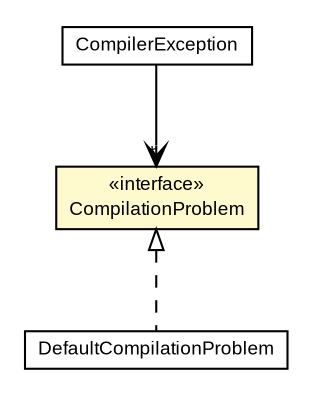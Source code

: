 #!/usr/local/bin/dot
#
# Class diagram 
# Generated by UMLGraph version R5_6-24-gf6e263 (http://www.umlgraph.org/)
#

digraph G {
	edge [fontname="arial",fontsize=10,labelfontname="arial",labelfontsize=10];
	node [fontname="arial",fontsize=10,shape=plaintext];
	nodesep=0.25;
	ranksep=0.5;
	// com.google.code.sbt.compiler.api.DefaultCompilationProblem
	c77 [label=<<table title="com.google.code.sbt.compiler.api.DefaultCompilationProblem" border="0" cellborder="1" cellspacing="0" cellpadding="2" port="p" href="./DefaultCompilationProblem.html">
		<tr><td><table border="0" cellspacing="0" cellpadding="1">
<tr><td align="center" balign="center"> DefaultCompilationProblem </td></tr>
		</table></td></tr>
		</table>>, URL="./DefaultCompilationProblem.html", fontname="arial", fontcolor="black", fontsize=9.0];
	// com.google.code.sbt.compiler.api.CompilerException
	c80 [label=<<table title="com.google.code.sbt.compiler.api.CompilerException" border="0" cellborder="1" cellspacing="0" cellpadding="2" port="p" href="./CompilerException.html">
		<tr><td><table border="0" cellspacing="0" cellpadding="1">
<tr><td align="center" balign="center"> CompilerException </td></tr>
		</table></td></tr>
		</table>>, URL="./CompilerException.html", fontname="arial", fontcolor="black", fontsize=9.0];
	// com.google.code.sbt.compiler.api.CompilationProblem
	c83 [label=<<table title="com.google.code.sbt.compiler.api.CompilationProblem" border="0" cellborder="1" cellspacing="0" cellpadding="2" port="p" bgcolor="lemonChiffon" href="./CompilationProblem.html">
		<tr><td><table border="0" cellspacing="0" cellpadding="1">
<tr><td align="center" balign="center"> &#171;interface&#187; </td></tr>
<tr><td align="center" balign="center"> CompilationProblem </td></tr>
		</table></td></tr>
		</table>>, URL="./CompilationProblem.html", fontname="arial", fontcolor="black", fontsize=9.0];
	//com.google.code.sbt.compiler.api.DefaultCompilationProblem implements com.google.code.sbt.compiler.api.CompilationProblem
	c83:p -> c77:p [dir=back,arrowtail=empty,style=dashed];
	// com.google.code.sbt.compiler.api.CompilerException NAVASSOC com.google.code.sbt.compiler.api.CompilationProblem
	c80:p -> c83:p [taillabel="", label="", headlabel="*", fontname="arial", fontcolor="black", fontsize=10.0, color="black", arrowhead=open];
}

